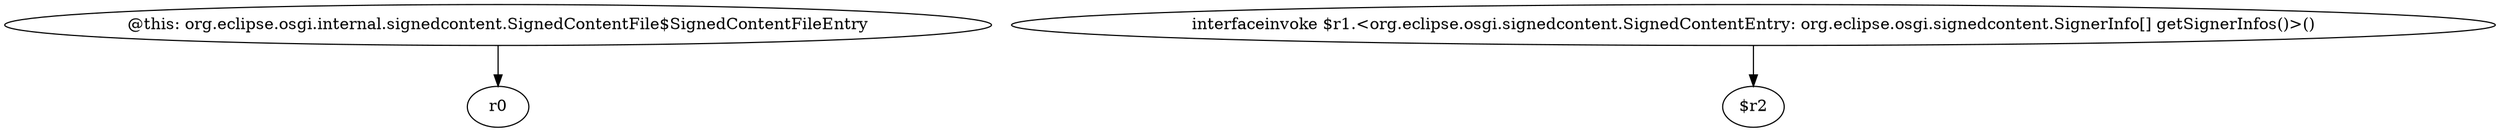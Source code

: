 digraph g {
0[label="@this: org.eclipse.osgi.internal.signedcontent.SignedContentFile$SignedContentFileEntry"]
1[label="r0"]
0->1[label=""]
2[label="interfaceinvoke $r1.<org.eclipse.osgi.signedcontent.SignedContentEntry: org.eclipse.osgi.signedcontent.SignerInfo[] getSignerInfos()>()"]
3[label="$r2"]
2->3[label=""]
}